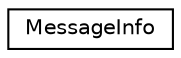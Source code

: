 digraph "Graphical Class Hierarchy"
{
  edge [fontname="Helvetica",fontsize="10",labelfontname="Helvetica",labelfontsize="10"];
  node [fontname="Helvetica",fontsize="10",shape=record];
  rankdir="LR";
  Node1 [label="MessageInfo",height=0.2,width=0.4,color="black", fillcolor="white", style="filled",URL="$structCatch_1_1MessageInfo.html"];
}
